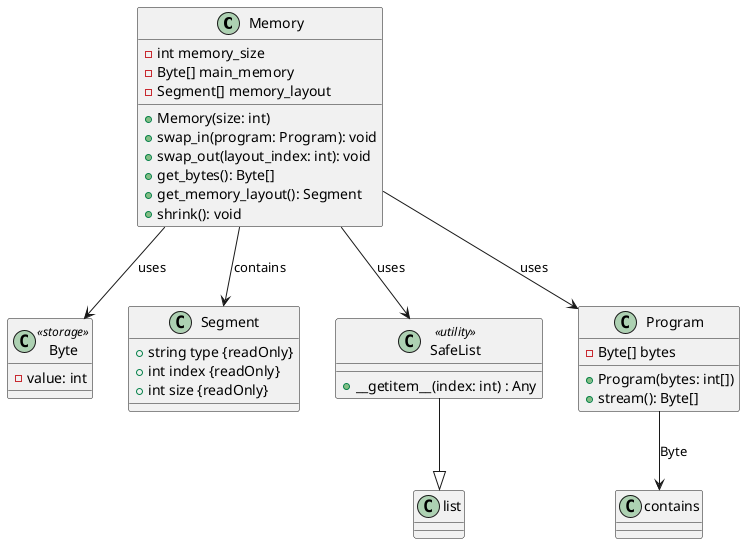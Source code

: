@startuml MEMSIM
class Memory {
    - int memory_size
    - Byte[] main_memory
    - Segment[] memory_layout

    + Memory(size: int)
    + swap_in(program: Program): void
    + swap_out(layout_index: int): void
    + get_bytes(): Byte[]
    + get_memory_layout(): Segment
    + shrink(): void
}

class Byte <<storage>> {
    - value: int
}

class Segment {
    + string type {readOnly}
    + int index {readOnly}
    + int size {readOnly}
}

class SafeList <<utility>> {
    + __getitem__(index: int) : Any
}

class Program {
    - Byte[] bytes

    + Program(bytes: int[])
    + stream(): Byte[]
}

SafeList --|> list
Memory --> Program : uses
Memory --> SafeList : uses
Memory --> Segment : contains
Memory --> Byte : uses
Program --> contains : Byte
@enduml